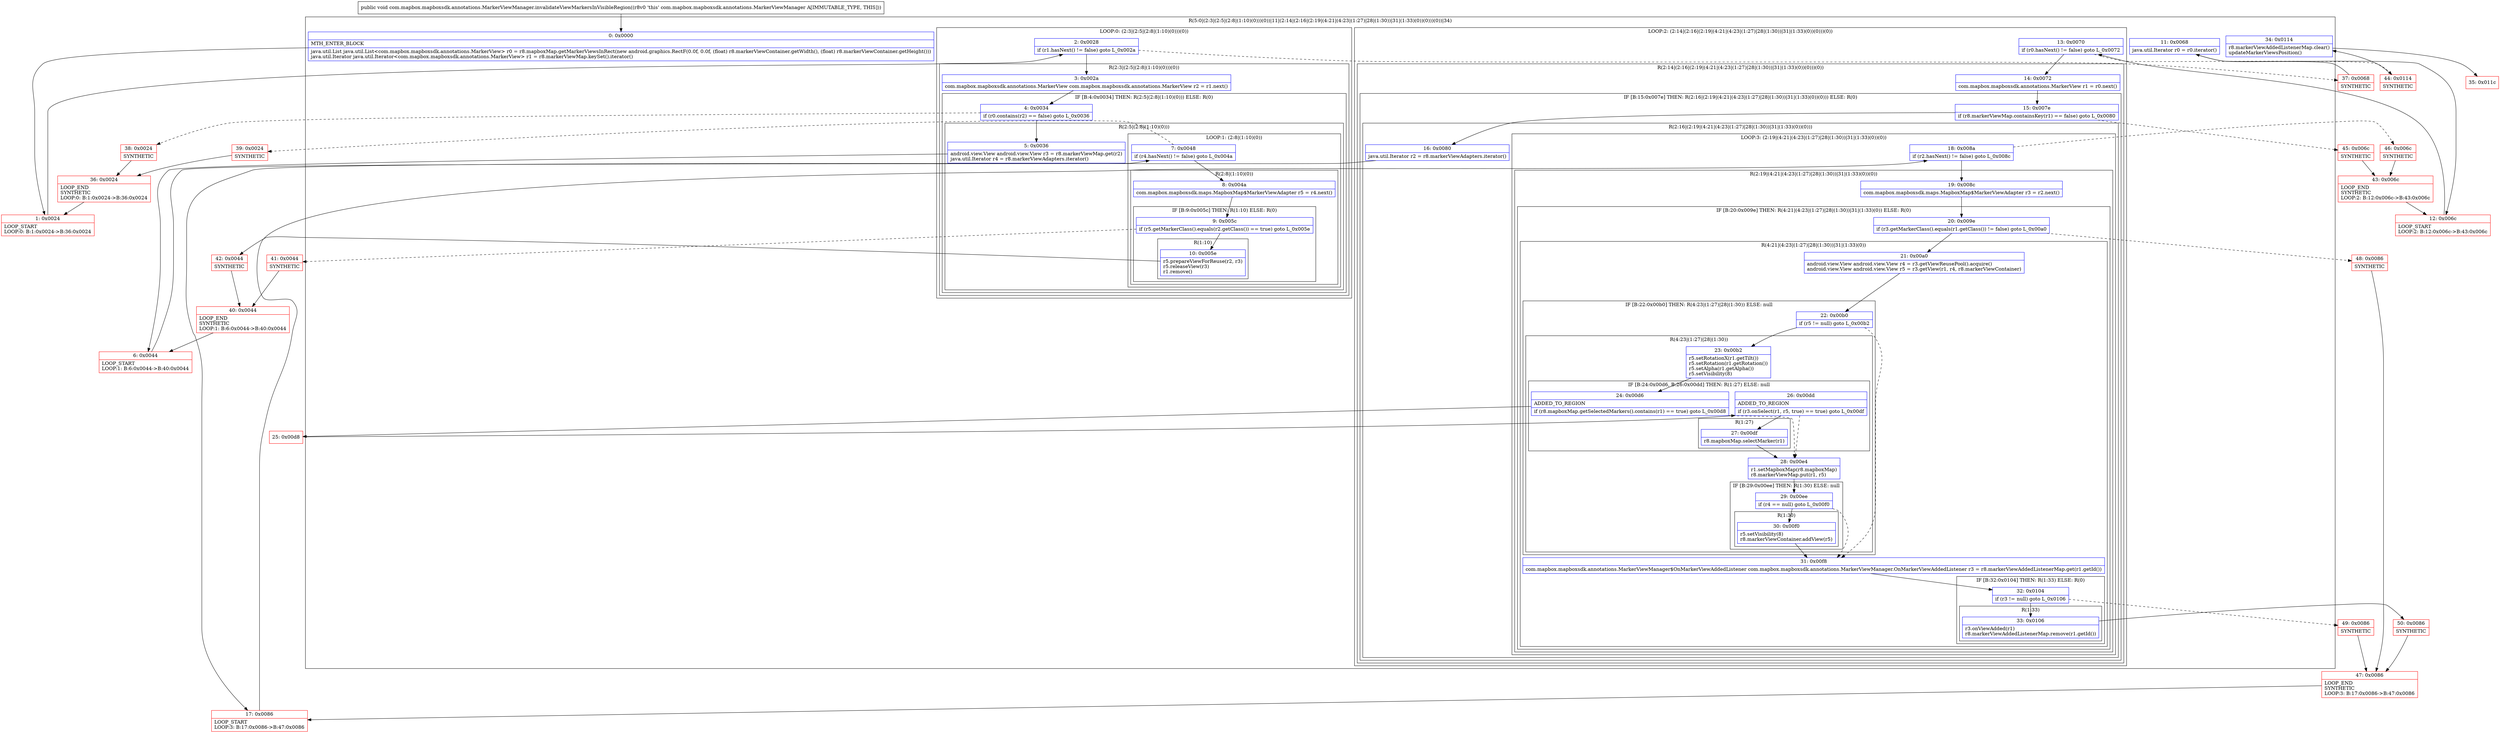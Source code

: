digraph "CFG forcom.mapbox.mapboxsdk.annotations.MarkerViewManager.invalidateViewMarkersInVisibleRegion()V" {
subgraph cluster_Region_961421659 {
label = "R(5:0|(2:3|(2:5|(2:8|(1:10)(0)))(0))|11|(2:14|(2:16|(2:19|(4:21|(4:23|(1:27)|28|(1:30))|31|(1:33)(0))(0)))(0))|34)";
node [shape=record,color=blue];
Node_0 [shape=record,label="{0\:\ 0x0000|MTH_ENTER_BLOCK\l|java.util.List java.util.List\<com.mapbox.mapboxsdk.annotations.MarkerView\> r0 = r8.mapboxMap.getMarkerViewsInRect(new android.graphics.RectF(0.0f, 0.0f, (float) r8.markerViewContainer.getWidth(), (float) r8.markerViewContainer.getHeight()))\ljava.util.Iterator java.util.Iterator\<com.mapbox.mapboxsdk.annotations.MarkerView\> r1 = r8.markerViewMap.keySet().iterator()\l}"];
subgraph cluster_LoopRegion_855757775 {
label = "LOOP:0: (2:3|(2:5|(2:8|(1:10)(0)))(0))";
node [shape=record,color=blue];
Node_2 [shape=record,label="{2\:\ 0x0028|if (r1.hasNext() != false) goto L_0x002a\l}"];
subgraph cluster_Region_1717695838 {
label = "R(2:3|(2:5|(2:8|(1:10)(0)))(0))";
node [shape=record,color=blue];
Node_3 [shape=record,label="{3\:\ 0x002a|com.mapbox.mapboxsdk.annotations.MarkerView com.mapbox.mapboxsdk.annotations.MarkerView r2 = r1.next()\l}"];
subgraph cluster_IfRegion_611814231 {
label = "IF [B:4:0x0034] THEN: R(2:5|(2:8|(1:10)(0))) ELSE: R(0)";
node [shape=record,color=blue];
Node_4 [shape=record,label="{4\:\ 0x0034|if (r0.contains(r2) == false) goto L_0x0036\l}"];
subgraph cluster_Region_1556072320 {
label = "R(2:5|(2:8|(1:10)(0)))";
node [shape=record,color=blue];
Node_5 [shape=record,label="{5\:\ 0x0036|android.view.View android.view.View r3 = r8.markerViewMap.get(r2)\ljava.util.Iterator r4 = r8.markerViewAdapters.iterator()\l}"];
subgraph cluster_LoopRegion_1549342249 {
label = "LOOP:1: (2:8|(1:10)(0))";
node [shape=record,color=blue];
Node_7 [shape=record,label="{7\:\ 0x0048|if (r4.hasNext() != false) goto L_0x004a\l}"];
subgraph cluster_Region_693581819 {
label = "R(2:8|(1:10)(0))";
node [shape=record,color=blue];
Node_8 [shape=record,label="{8\:\ 0x004a|com.mapbox.mapboxsdk.maps.MapboxMap$MarkerViewAdapter r5 = r4.next()\l}"];
subgraph cluster_IfRegion_202270848 {
label = "IF [B:9:0x005c] THEN: R(1:10) ELSE: R(0)";
node [shape=record,color=blue];
Node_9 [shape=record,label="{9\:\ 0x005c|if (r5.getMarkerClass().equals(r2.getClass()) == true) goto L_0x005e\l}"];
subgraph cluster_Region_787305520 {
label = "R(1:10)";
node [shape=record,color=blue];
Node_10 [shape=record,label="{10\:\ 0x005e|r5.prepareViewForReuse(r2, r3)\lr5.releaseView(r3)\lr1.remove()\l}"];
}
subgraph cluster_Region_1218566676 {
label = "R(0)";
node [shape=record,color=blue];
}
}
}
}
}
subgraph cluster_Region_260490878 {
label = "R(0)";
node [shape=record,color=blue];
}
}
}
}
Node_11 [shape=record,label="{11\:\ 0x0068|java.util.Iterator r0 = r0.iterator()\l}"];
subgraph cluster_LoopRegion_461009401 {
label = "LOOP:2: (2:14|(2:16|(2:19|(4:21|(4:23|(1:27)|28|(1:30))|31|(1:33)(0))(0)))(0))";
node [shape=record,color=blue];
Node_13 [shape=record,label="{13\:\ 0x0070|if (r0.hasNext() != false) goto L_0x0072\l}"];
subgraph cluster_Region_184710530 {
label = "R(2:14|(2:16|(2:19|(4:21|(4:23|(1:27)|28|(1:30))|31|(1:33)(0))(0)))(0))";
node [shape=record,color=blue];
Node_14 [shape=record,label="{14\:\ 0x0072|com.mapbox.mapboxsdk.annotations.MarkerView r1 = r0.next()\l}"];
subgraph cluster_IfRegion_1303736204 {
label = "IF [B:15:0x007e] THEN: R(2:16|(2:19|(4:21|(4:23|(1:27)|28|(1:30))|31|(1:33)(0))(0))) ELSE: R(0)";
node [shape=record,color=blue];
Node_15 [shape=record,label="{15\:\ 0x007e|if (r8.markerViewMap.containsKey(r1) == false) goto L_0x0080\l}"];
subgraph cluster_Region_1949951346 {
label = "R(2:16|(2:19|(4:21|(4:23|(1:27)|28|(1:30))|31|(1:33)(0))(0)))";
node [shape=record,color=blue];
Node_16 [shape=record,label="{16\:\ 0x0080|java.util.Iterator r2 = r8.markerViewAdapters.iterator()\l}"];
subgraph cluster_LoopRegion_1006938037 {
label = "LOOP:3: (2:19|(4:21|(4:23|(1:27)|28|(1:30))|31|(1:33)(0))(0))";
node [shape=record,color=blue];
Node_18 [shape=record,label="{18\:\ 0x008a|if (r2.hasNext() != false) goto L_0x008c\l}"];
subgraph cluster_Region_607288274 {
label = "R(2:19|(4:21|(4:23|(1:27)|28|(1:30))|31|(1:33)(0))(0))";
node [shape=record,color=blue];
Node_19 [shape=record,label="{19\:\ 0x008c|com.mapbox.mapboxsdk.maps.MapboxMap$MarkerViewAdapter r3 = r2.next()\l}"];
subgraph cluster_IfRegion_1109244375 {
label = "IF [B:20:0x009e] THEN: R(4:21|(4:23|(1:27)|28|(1:30))|31|(1:33)(0)) ELSE: R(0)";
node [shape=record,color=blue];
Node_20 [shape=record,label="{20\:\ 0x009e|if (r3.getMarkerClass().equals(r1.getClass()) != false) goto L_0x00a0\l}"];
subgraph cluster_Region_920145801 {
label = "R(4:21|(4:23|(1:27)|28|(1:30))|31|(1:33)(0))";
node [shape=record,color=blue];
Node_21 [shape=record,label="{21\:\ 0x00a0|android.view.View android.view.View r4 = r3.getViewReusePool().acquire()\landroid.view.View android.view.View r5 = r3.getView(r1, r4, r8.markerViewContainer)\l}"];
subgraph cluster_IfRegion_1658364434 {
label = "IF [B:22:0x00b0] THEN: R(4:23|(1:27)|28|(1:30)) ELSE: null";
node [shape=record,color=blue];
Node_22 [shape=record,label="{22\:\ 0x00b0|if (r5 != null) goto L_0x00b2\l}"];
subgraph cluster_Region_651179693 {
label = "R(4:23|(1:27)|28|(1:30))";
node [shape=record,color=blue];
Node_23 [shape=record,label="{23\:\ 0x00b2|r5.setRotationX(r1.getTilt())\lr5.setRotation(r1.getRotation())\lr5.setAlpha(r1.getAlpha())\lr5.setVisibility(8)\l}"];
subgraph cluster_IfRegion_1384157689 {
label = "IF [B:24:0x00d6, B:26:0x00dd] THEN: R(1:27) ELSE: null";
node [shape=record,color=blue];
Node_24 [shape=record,label="{24\:\ 0x00d6|ADDED_TO_REGION\l|if (r8.mapboxMap.getSelectedMarkers().contains(r1) == true) goto L_0x00d8\l}"];
Node_26 [shape=record,label="{26\:\ 0x00dd|ADDED_TO_REGION\l|if (r3.onSelect(r1, r5, true) == true) goto L_0x00df\l}"];
subgraph cluster_Region_2041890451 {
label = "R(1:27)";
node [shape=record,color=blue];
Node_27 [shape=record,label="{27\:\ 0x00df|r8.mapboxMap.selectMarker(r1)\l}"];
}
}
Node_28 [shape=record,label="{28\:\ 0x00e4|r1.setMapboxMap(r8.mapboxMap)\lr8.markerViewMap.put(r1, r5)\l}"];
subgraph cluster_IfRegion_200965430 {
label = "IF [B:29:0x00ee] THEN: R(1:30) ELSE: null";
node [shape=record,color=blue];
Node_29 [shape=record,label="{29\:\ 0x00ee|if (r4 == null) goto L_0x00f0\l}"];
subgraph cluster_Region_181097810 {
label = "R(1:30)";
node [shape=record,color=blue];
Node_30 [shape=record,label="{30\:\ 0x00f0|r5.setVisibility(8)\lr8.markerViewContainer.addView(r5)\l}"];
}
}
}
}
Node_31 [shape=record,label="{31\:\ 0x00f8|com.mapbox.mapboxsdk.annotations.MarkerViewManager$OnMarkerViewAddedListener com.mapbox.mapboxsdk.annotations.MarkerViewManager.OnMarkerViewAddedListener r3 = r8.markerViewAddedListenerMap.get(r1.getId())\l}"];
subgraph cluster_IfRegion_765771307 {
label = "IF [B:32:0x0104] THEN: R(1:33) ELSE: R(0)";
node [shape=record,color=blue];
Node_32 [shape=record,label="{32\:\ 0x0104|if (r3 != null) goto L_0x0106\l}"];
subgraph cluster_Region_174489708 {
label = "R(1:33)";
node [shape=record,color=blue];
Node_33 [shape=record,label="{33\:\ 0x0106|r3.onViewAdded(r1)\lr8.markerViewAddedListenerMap.remove(r1.getId())\l}"];
}
subgraph cluster_Region_1611988767 {
label = "R(0)";
node [shape=record,color=blue];
}
}
}
subgraph cluster_Region_1464853540 {
label = "R(0)";
node [shape=record,color=blue];
}
}
}
}
}
subgraph cluster_Region_2025012251 {
label = "R(0)";
node [shape=record,color=blue];
}
}
}
}
Node_34 [shape=record,label="{34\:\ 0x0114|r8.markerViewAddedListenerMap.clear()\lupdateMarkerViewsPosition()\l}"];
}
Node_1 [shape=record,color=red,label="{1\:\ 0x0024|LOOP_START\lLOOP:0: B:1:0x0024\-\>B:36:0x0024\l}"];
Node_6 [shape=record,color=red,label="{6\:\ 0x0044|LOOP_START\lLOOP:1: B:6:0x0044\-\>B:40:0x0044\l}"];
Node_12 [shape=record,color=red,label="{12\:\ 0x006c|LOOP_START\lLOOP:2: B:12:0x006c\-\>B:43:0x006c\l}"];
Node_17 [shape=record,color=red,label="{17\:\ 0x0086|LOOP_START\lLOOP:3: B:17:0x0086\-\>B:47:0x0086\l}"];
Node_25 [shape=record,color=red,label="{25\:\ 0x00d8}"];
Node_35 [shape=record,color=red,label="{35\:\ 0x011c}"];
Node_36 [shape=record,color=red,label="{36\:\ 0x0024|LOOP_END\lSYNTHETIC\lLOOP:0: B:1:0x0024\-\>B:36:0x0024\l}"];
Node_37 [shape=record,color=red,label="{37\:\ 0x0068|SYNTHETIC\l}"];
Node_38 [shape=record,color=red,label="{38\:\ 0x0024|SYNTHETIC\l}"];
Node_39 [shape=record,color=red,label="{39\:\ 0x0024|SYNTHETIC\l}"];
Node_40 [shape=record,color=red,label="{40\:\ 0x0044|LOOP_END\lSYNTHETIC\lLOOP:1: B:6:0x0044\-\>B:40:0x0044\l}"];
Node_41 [shape=record,color=red,label="{41\:\ 0x0044|SYNTHETIC\l}"];
Node_42 [shape=record,color=red,label="{42\:\ 0x0044|SYNTHETIC\l}"];
Node_43 [shape=record,color=red,label="{43\:\ 0x006c|LOOP_END\lSYNTHETIC\lLOOP:2: B:12:0x006c\-\>B:43:0x006c\l}"];
Node_44 [shape=record,color=red,label="{44\:\ 0x0114|SYNTHETIC\l}"];
Node_45 [shape=record,color=red,label="{45\:\ 0x006c|SYNTHETIC\l}"];
Node_46 [shape=record,color=red,label="{46\:\ 0x006c|SYNTHETIC\l}"];
Node_47 [shape=record,color=red,label="{47\:\ 0x0086|LOOP_END\lSYNTHETIC\lLOOP:3: B:17:0x0086\-\>B:47:0x0086\l}"];
Node_48 [shape=record,color=red,label="{48\:\ 0x0086|SYNTHETIC\l}"];
Node_49 [shape=record,color=red,label="{49\:\ 0x0086|SYNTHETIC\l}"];
Node_50 [shape=record,color=red,label="{50\:\ 0x0086|SYNTHETIC\l}"];
MethodNode[shape=record,label="{public void com.mapbox.mapboxsdk.annotations.MarkerViewManager.invalidateViewMarkersInVisibleRegion((r8v0 'this' com.mapbox.mapboxsdk.annotations.MarkerViewManager A[IMMUTABLE_TYPE, THIS])) }"];
MethodNode -> Node_0;
Node_0 -> Node_1;
Node_2 -> Node_3;
Node_2 -> Node_37[style=dashed];
Node_3 -> Node_4;
Node_4 -> Node_5;
Node_4 -> Node_38[style=dashed];
Node_5 -> Node_6;
Node_7 -> Node_8;
Node_7 -> Node_39[style=dashed];
Node_8 -> Node_9;
Node_9 -> Node_10;
Node_9 -> Node_41[style=dashed];
Node_10 -> Node_42;
Node_11 -> Node_12;
Node_13 -> Node_14;
Node_13 -> Node_44[style=dashed];
Node_14 -> Node_15;
Node_15 -> Node_16;
Node_15 -> Node_45[style=dashed];
Node_16 -> Node_17;
Node_18 -> Node_19;
Node_18 -> Node_46[style=dashed];
Node_19 -> Node_20;
Node_20 -> Node_21;
Node_20 -> Node_48[style=dashed];
Node_21 -> Node_22;
Node_22 -> Node_23;
Node_22 -> Node_31[style=dashed];
Node_23 -> Node_24;
Node_24 -> Node_25;
Node_24 -> Node_28[style=dashed];
Node_26 -> Node_27;
Node_26 -> Node_28[style=dashed];
Node_27 -> Node_28;
Node_28 -> Node_29;
Node_29 -> Node_30;
Node_29 -> Node_31[style=dashed];
Node_30 -> Node_31;
Node_31 -> Node_32;
Node_32 -> Node_33;
Node_32 -> Node_49[style=dashed];
Node_33 -> Node_50;
Node_34 -> Node_35;
Node_1 -> Node_2;
Node_6 -> Node_7;
Node_12 -> Node_13;
Node_17 -> Node_18;
Node_25 -> Node_26;
Node_36 -> Node_1;
Node_37 -> Node_11;
Node_38 -> Node_36;
Node_39 -> Node_36;
Node_40 -> Node_6;
Node_41 -> Node_40;
Node_42 -> Node_40;
Node_43 -> Node_12;
Node_44 -> Node_34;
Node_45 -> Node_43;
Node_46 -> Node_43;
Node_47 -> Node_17;
Node_48 -> Node_47;
Node_49 -> Node_47;
Node_50 -> Node_47;
}

